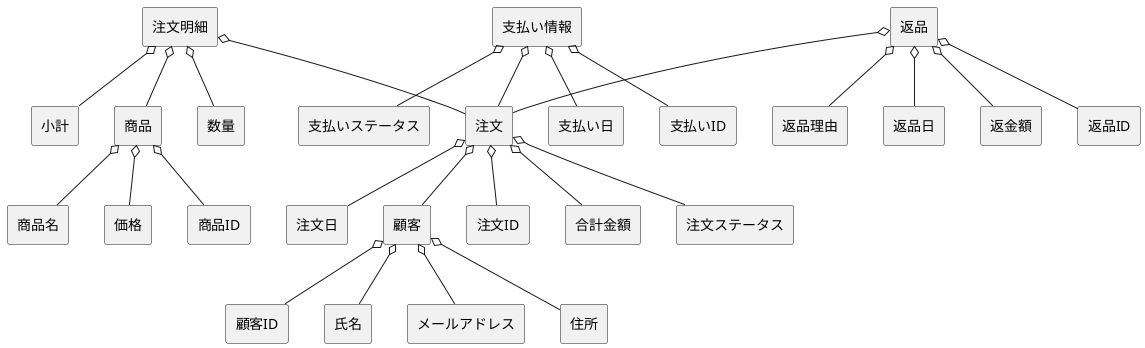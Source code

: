 @startuml BBショップ注文管理ドメインモデル
skinparam componentStyle rectangle

' 顧客エンティティ
[顧客] o-- [顧客ID]
[顧客] o-- [氏名]
[顧客] o-- [メールアドレス]
[顧客] o-- [住所]

' 商品エンティティ
[商品] o-- [商品ID]
[商品] o-- [商品名]
[商品] o-- [価格]

' 注文エンティティ
[注文] o-- [注文ID]
[注文] o-- [顧客]
[注文] o-- [合計金額]
[注文] o-- [注文ステータス]
[注文] o-- [注文日]

' 注文明細エンティティ
[注文明細] o-- [注文]
[注文明細] o-- [商品]
[注文明細] o-- [数量]
[注文明細] o-- [小計]

' 支払い情報エンティティ
[支払い情報] o-- [注文]
[支払い情報] o-- [支払いID]
[支払い情報] o-- [支払いステータス]
[支払い情報] o-- [支払い日]

' 返品エンティティ
[返品] o-- [注文]
[返品] o-- [返品ID]
[返品] o-- [返品理由]
[返品] o-- [返品日]
[返品] o-- [返金額]

@enduml
